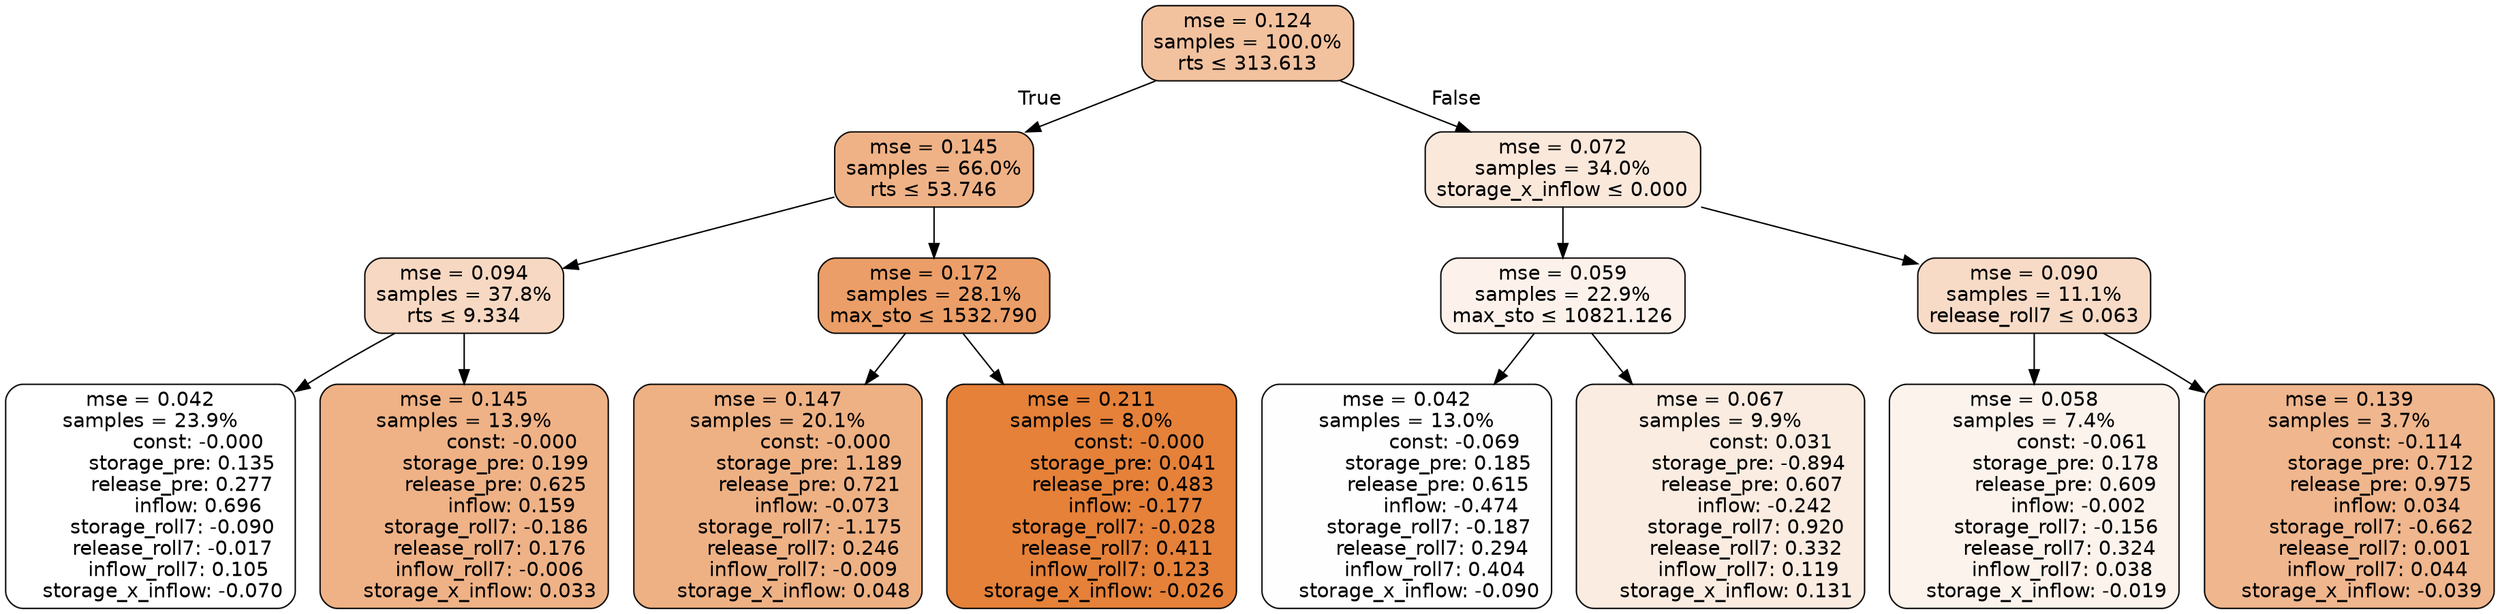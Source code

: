 digraph tree {
bgcolor="transparent"
node [shape=rectangle, style="filled, rounded", color="black", fontname=helvetica] ;
edge [fontname=helvetica] ;
	"0" [label="mse = 0.124
samples = 100.0%
rts &le; 313.613", fillcolor="#f2c29f"]
	"1" [label="mse = 0.145
samples = 66.0%
rts &le; 53.746", fillcolor="#efb286"]
	"2" [label="mse = 0.094
samples = 37.8%
rts &le; 9.334", fillcolor="#f7d8c2"]
	"3" [label="mse = 0.042
samples = 23.9%
               const: -0.000
          storage_pre: 0.135
          release_pre: 0.277
               inflow: 0.696
       storage_roll7: -0.090
       release_roll7: -0.017
         inflow_roll7: 0.105
    storage_x_inflow: -0.070", fillcolor="#ffffff"]
	"4" [label="mse = 0.145
samples = 13.9%
               const: -0.000
          storage_pre: 0.199
          release_pre: 0.625
               inflow: 0.159
       storage_roll7: -0.186
        release_roll7: 0.176
        inflow_roll7: -0.006
     storage_x_inflow: 0.033", fillcolor="#efb286"]
	"5" [label="mse = 0.172
samples = 28.1%
max_sto &le; 1532.790", fillcolor="#eb9e67"]
	"6" [label="mse = 0.147
samples = 20.1%
               const: -0.000
          storage_pre: 1.189
          release_pre: 0.721
              inflow: -0.073
       storage_roll7: -1.175
        release_roll7: 0.246
        inflow_roll7: -0.009
     storage_x_inflow: 0.048", fillcolor="#eeb184"]
	"7" [label="mse = 0.211
samples = 8.0%
               const: -0.000
          storage_pre: 0.041
          release_pre: 0.483
              inflow: -0.177
       storage_roll7: -0.028
        release_roll7: 0.411
         inflow_roll7: 0.123
    storage_x_inflow: -0.026", fillcolor="#e58139"]
	"8" [label="mse = 0.072
samples = 34.0%
storage_x_inflow &le; 0.000", fillcolor="#fae8db"]
	"9" [label="mse = 0.059
samples = 22.9%
max_sto &le; 10821.126", fillcolor="#fcf2eb"]
	"10" [label="mse = 0.042
samples = 13.0%
               const: -0.069
          storage_pre: 0.185
          release_pre: 0.615
              inflow: -0.474
       storage_roll7: -0.187
        release_roll7: 0.294
         inflow_roll7: 0.404
    storage_x_inflow: -0.090", fillcolor="#fefefe"]
	"11" [label="mse = 0.067
samples = 9.9%
                const: 0.031
         storage_pre: -0.894
          release_pre: 0.607
              inflow: -0.242
        storage_roll7: 0.920
        release_roll7: 0.332
         inflow_roll7: 0.119
     storage_x_inflow: 0.131", fillcolor="#fbece1"]
	"12" [label="mse = 0.090
samples = 11.1%
release_roll7 &le; 0.063", fillcolor="#f7dbc7"]
	"13" [label="mse = 0.058
samples = 7.4%
               const: -0.061
          storage_pre: 0.178
          release_pre: 0.609
              inflow: -0.002
       storage_roll7: -0.156
        release_roll7: 0.324
         inflow_roll7: 0.038
    storage_x_inflow: -0.019", fillcolor="#fcf3ec"]
	"14" [label="mse = 0.139
samples = 3.7%
               const: -0.114
          storage_pre: 0.712
          release_pre: 0.975
               inflow: 0.034
       storage_roll7: -0.662
        release_roll7: 0.001
         inflow_roll7: 0.044
    storage_x_inflow: -0.039", fillcolor="#f0b68d"]

	"0" -> "1" [labeldistance=2.5, labelangle=45, headlabel="True"]
	"1" -> "2"
	"2" -> "3"
	"2" -> "4"
	"1" -> "5"
	"5" -> "6"
	"5" -> "7"
	"0" -> "8" [labeldistance=2.5, labelangle=-45, headlabel="False"]
	"8" -> "9"
	"9" -> "10"
	"9" -> "11"
	"8" -> "12"
	"12" -> "13"
	"12" -> "14"
}